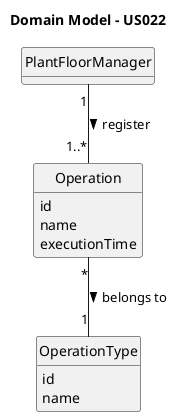 @startuml
skinparam monochrome true
skinparam packageStyle rectangle
skinparam shadowing false

skinparam classAttributeIconSize 0

hide circle
hide methods

title Domain Model - US022

class PlantFloorManager {
}

class Operation {
    id
    name
    executionTime
}

class OperationType {
    id
    name
}

PlantFloorManager "1" -- "1..*" Operation : register >
Operation "*" -- "1" OperationType : belongs to >

@enduml
